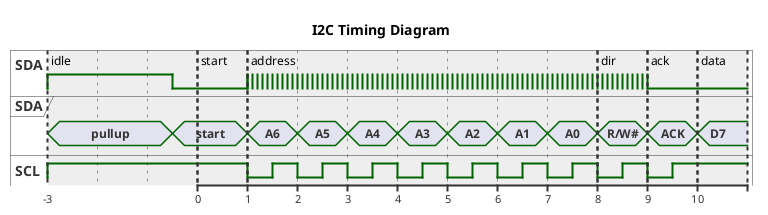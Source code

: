 @startuml
title I2C Timing Diagram

binary "SDA" as SDA
concise "SDA" as data
binary "SCL" as SCL
highlight -3 to 0 : idle
highlight 0 to 1 : start
highlight 1 to 8 : address
highlight 8 to 9 : dir
highlight 9 to 10 : ack
highlight 10 to 11 : data

@-3 
SCL is high
SDA is high
data is "pullup"
@-0.5
SDA is low
data is "start"

@1
SCL is low
SDA is {low,high}
data is "A6"
@1.5
SCL is high
@2
SCL is low
data is "A5"
@2.5
SCL is high
@3
SCL is low
data is "A4"
@3.5 
SCL is high
@4
SCL is low
data is "A3"
@4.5 
SCL is high
@5
SCL is low
data is "A2"
@5.5 
SCL is high
@6 
SCL is low
data is "A1"
@6.5 
SCL is high
@7 
SCL is low
data is "A0"
@7.5 
SCL is high
@8
SCL is low
data is "R/W#"
@8.5 
SCL is high
@9
SCL is low
SDA is low
data is "ACK"
@9.5 
SCL is high
@10
data is "D7"
@enduml